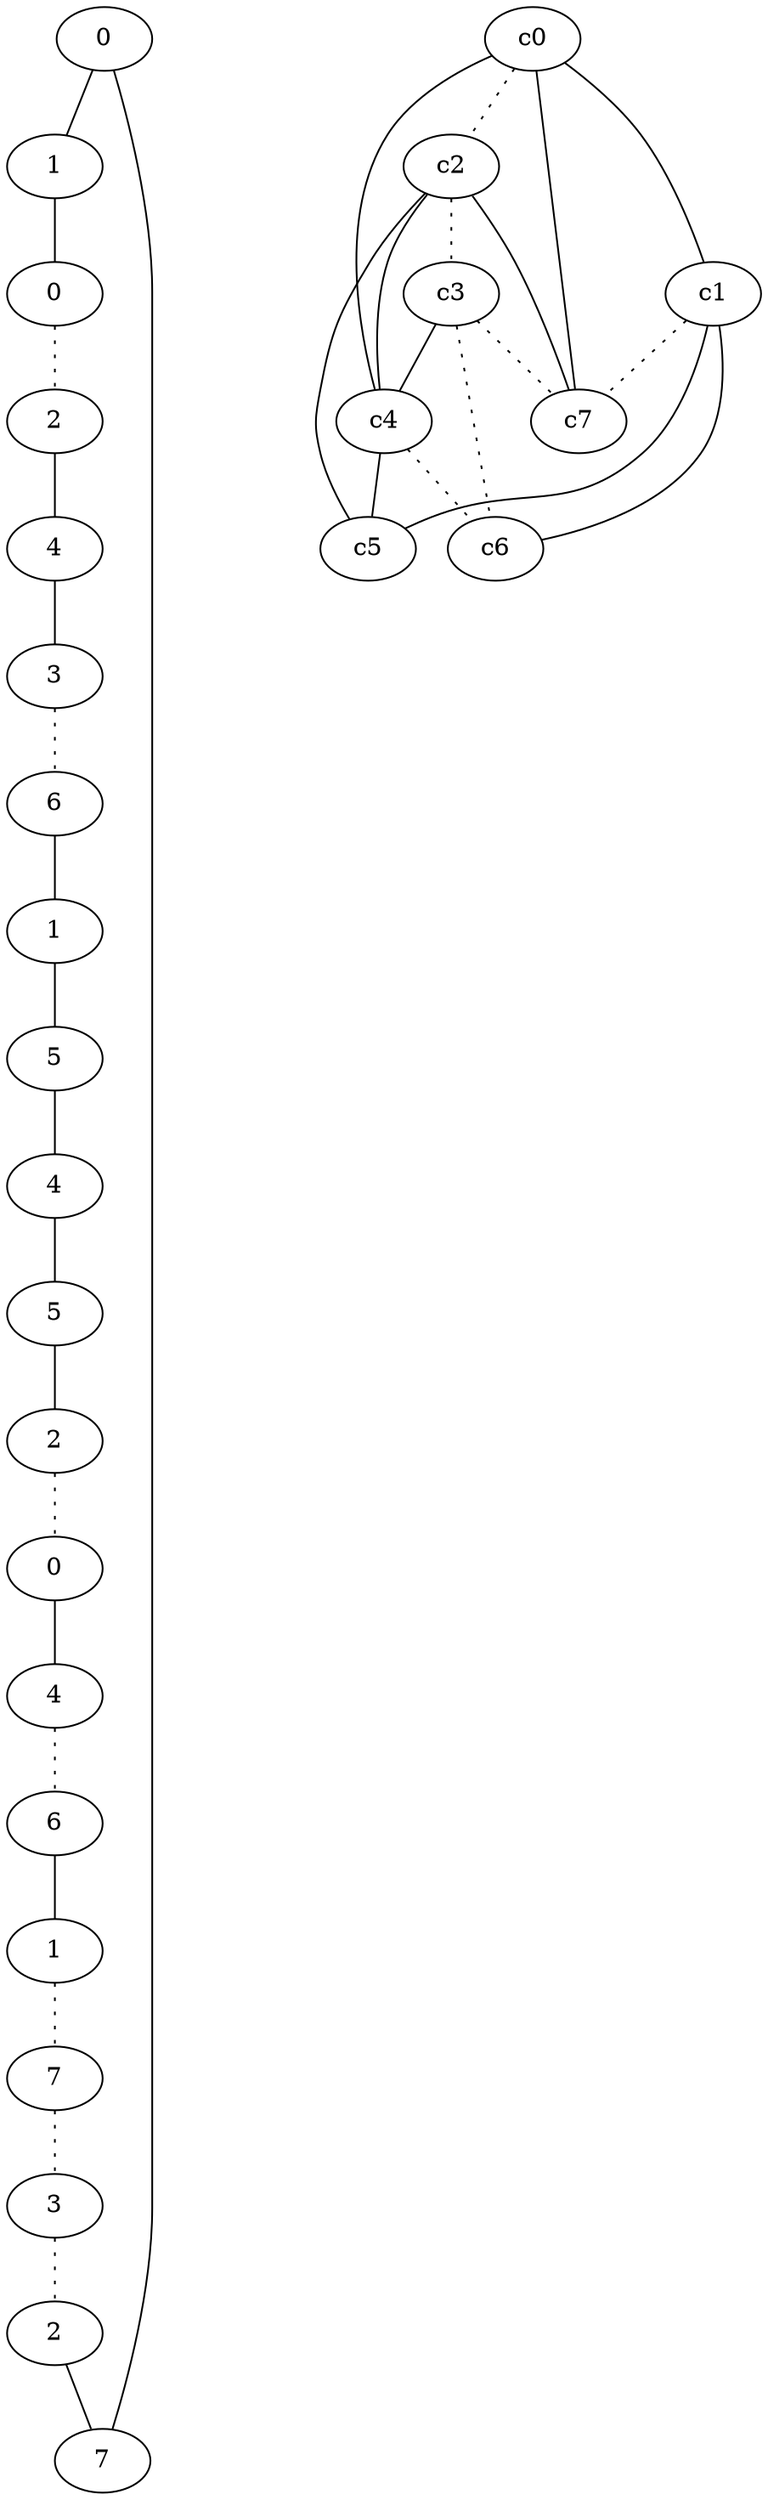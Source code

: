 graph {
a0[label=0];
a1[label=1];
a2[label=0];
a3[label=2];
a4[label=4];
a5[label=3];
a6[label=6];
a7[label=1];
a8[label=5];
a9[label=4];
a10[label=5];
a11[label=2];
a12[label=0];
a13[label=4];
a14[label=6];
a15[label=1];
a16[label=7];
a17[label=3];
a18[label=2];
a19[label=7];
a0 -- a1;
a0 -- a19;
a1 -- a2;
a2 -- a3 [style=dotted];
a3 -- a4;
a4 -- a5;
a5 -- a6 [style=dotted];
a6 -- a7;
a7 -- a8;
a8 -- a9;
a9 -- a10;
a10 -- a11;
a11 -- a12 [style=dotted];
a12 -- a13;
a13 -- a14 [style=dotted];
a14 -- a15;
a15 -- a16 [style=dotted];
a16 -- a17 [style=dotted];
a17 -- a18 [style=dotted];
a18 -- a19;
c0 -- c1;
c0 -- c2 [style=dotted];
c0 -- c4;
c0 -- c7;
c1 -- c5;
c1 -- c6;
c1 -- c7 [style=dotted];
c2 -- c3 [style=dotted];
c2 -- c4;
c2 -- c5;
c2 -- c7;
c3 -- c4;
c3 -- c6 [style=dotted];
c3 -- c7 [style=dotted];
c4 -- c5;
c4 -- c6 [style=dotted];
}
